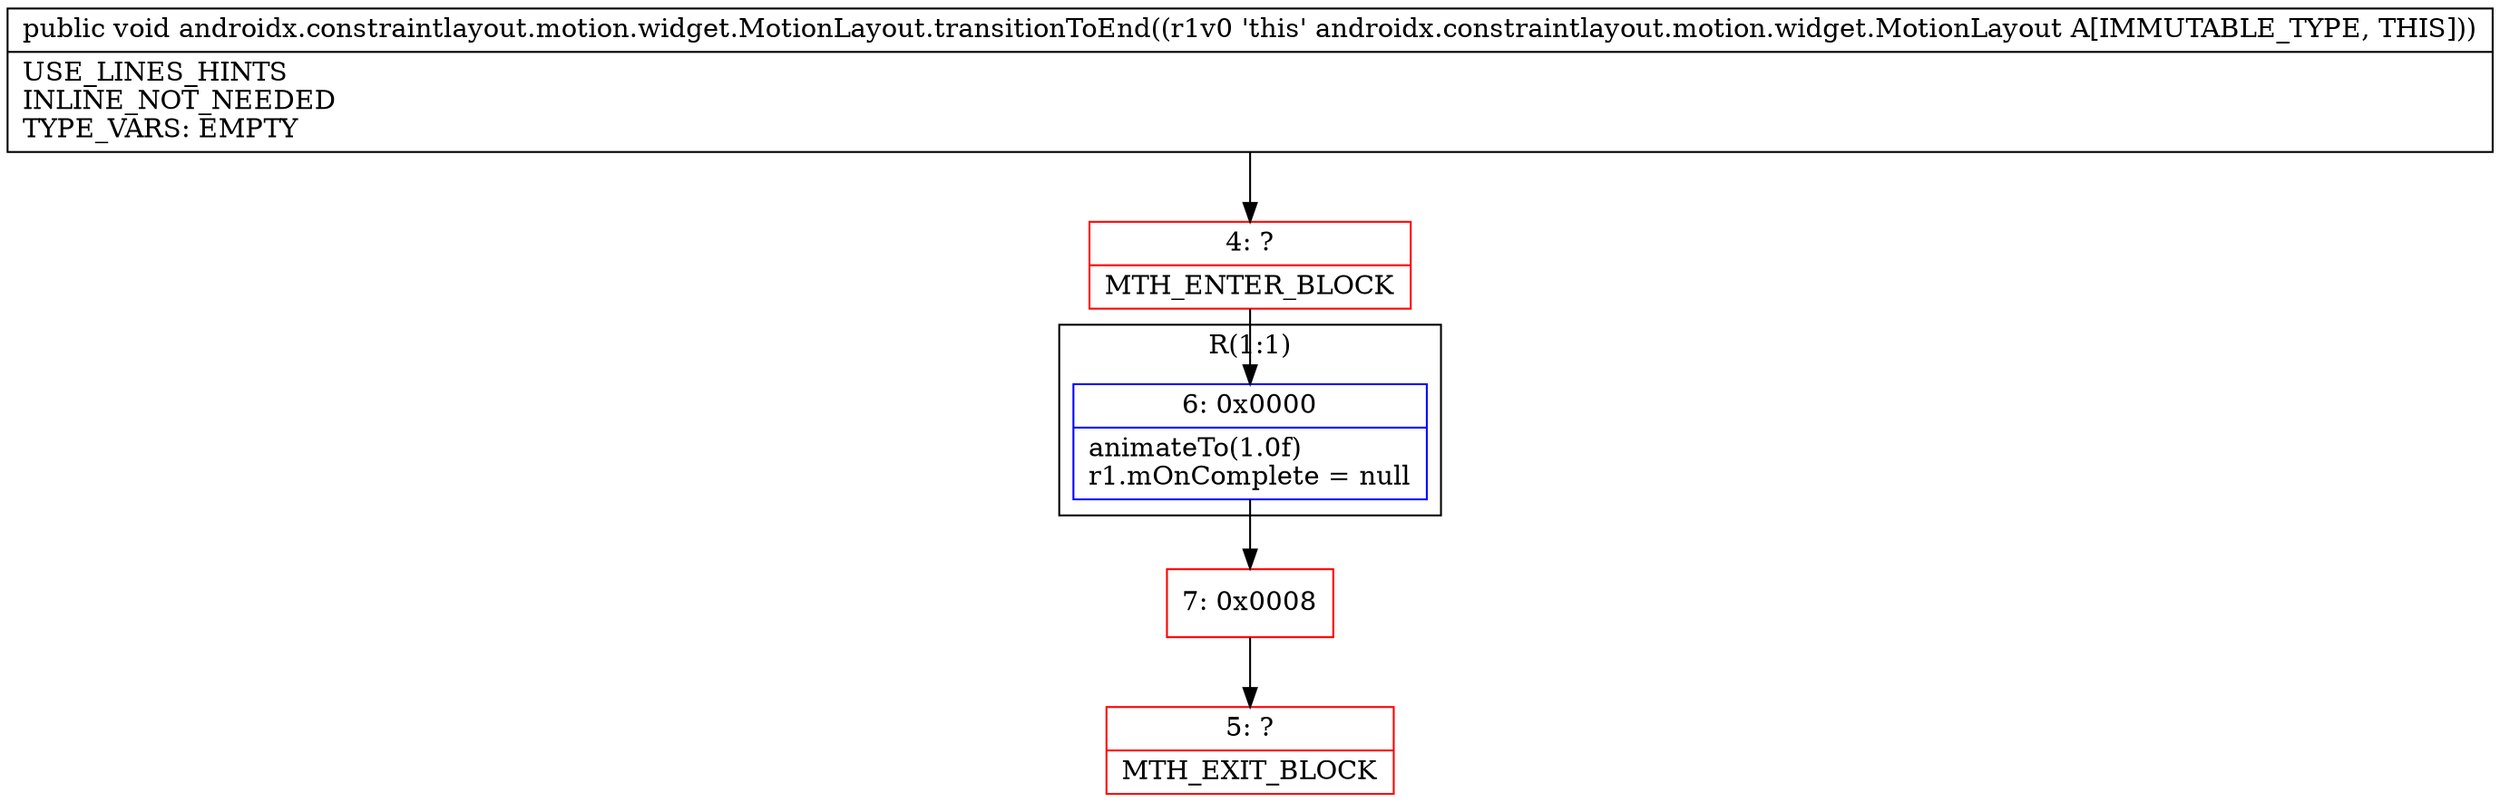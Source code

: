 digraph "CFG forandroidx.constraintlayout.motion.widget.MotionLayout.transitionToEnd()V" {
subgraph cluster_Region_1415197196 {
label = "R(1:1)";
node [shape=record,color=blue];
Node_6 [shape=record,label="{6\:\ 0x0000|animateTo(1.0f)\lr1.mOnComplete = null\l}"];
}
Node_4 [shape=record,color=red,label="{4\:\ ?|MTH_ENTER_BLOCK\l}"];
Node_7 [shape=record,color=red,label="{7\:\ 0x0008}"];
Node_5 [shape=record,color=red,label="{5\:\ ?|MTH_EXIT_BLOCK\l}"];
MethodNode[shape=record,label="{public void androidx.constraintlayout.motion.widget.MotionLayout.transitionToEnd((r1v0 'this' androidx.constraintlayout.motion.widget.MotionLayout A[IMMUTABLE_TYPE, THIS]))  | USE_LINES_HINTS\lINLINE_NOT_NEEDED\lTYPE_VARS: EMPTY\l}"];
MethodNode -> Node_4;Node_6 -> Node_7;
Node_4 -> Node_6;
Node_7 -> Node_5;
}

